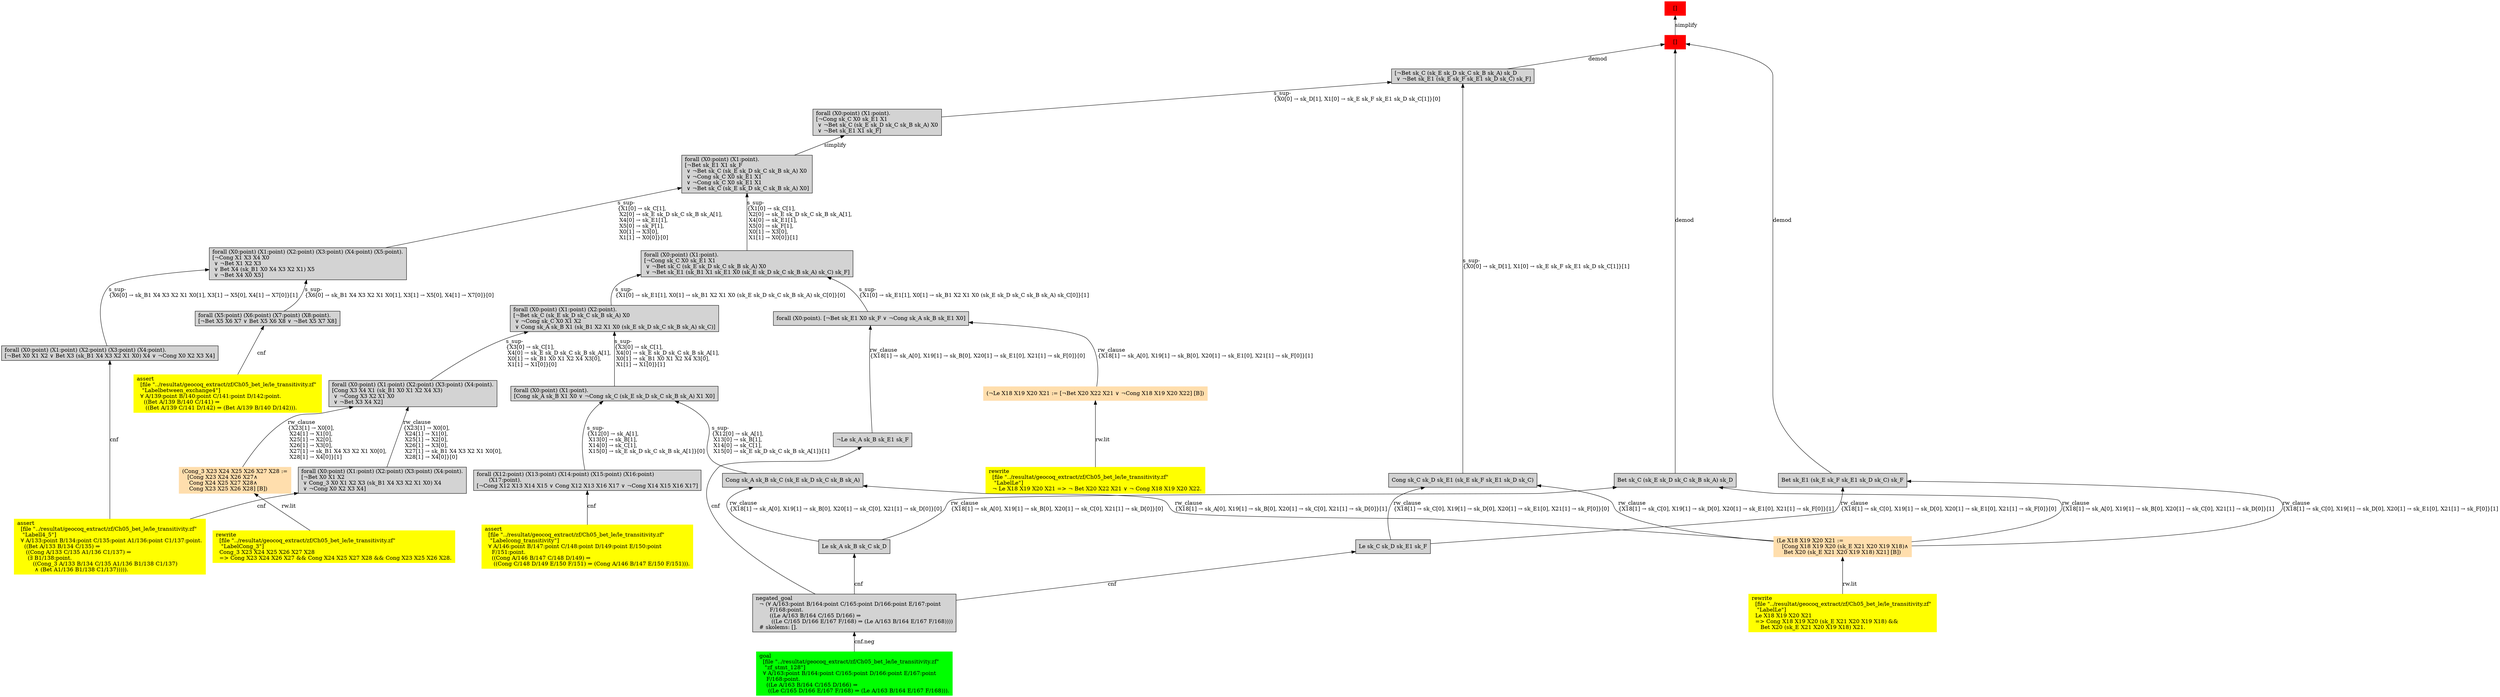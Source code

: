 digraph "unsat_graph" {
  vertex_0 [color=red, label="[]", shape=box, style=filled];
  vertex_0 -> vertex_1 [label="simplify", dir="back"];
  vertex_1 [color=red, label="[]", shape=box, style=filled];
  vertex_1 -> vertex_2 [label="demod", dir="back"];
  vertex_2 [shape=box, label="Bet sk_E1 (sk_E sk_F sk_E1 sk_D sk_C) sk_F\l", style=filled];
  vertex_2 -> vertex_3 [label="rw_clause\l\{X18[1] → sk_C[0], X19[1] → sk_D[0], X20[1] → sk_E1[0], X21[1] → sk_F[0]\}[1]\l", dir="back"];
  vertex_3 [color=navajowhite, shape=box, label="(Le X18 X19 X20 X21 :=\l   [Cong X18 X19 X20 (sk_E X21 X20 X19 X18)∧\l    Bet X20 (sk_E X21 X20 X19 X18) X21] [B])\l", style=filled];
  vertex_3 -> vertex_4 [label="rw.lit", dir="back"];
  vertex_4 [color=yellow, shape=box, label="rewrite\l  [file \"../resultat/geocoq_extract/zf/Ch05_bet_le/le_transitivity.zf\" \l   \"LabelLe\"]\l  Le X18 X19 X20 X21\l  =\> Cong X18 X19 X20 (sk_E X21 X20 X19 X18) && \l     Bet X20 (sk_E X21 X20 X19 X18) X21.\l", style=filled];
  vertex_2 -> vertex_5 [label="rw_clause\l\{X18[1] → sk_C[0], X19[1] → sk_D[0], X20[1] → sk_E1[0], X21[1] → sk_F[0]\}[0]\l", dir="back"];
  vertex_5 [shape=box, label="Le sk_C sk_D sk_E1 sk_F\l", style=filled];
  vertex_5 -> vertex_6 [label="cnf", dir="back"];
  vertex_6 [shape=box, label="negated_goal\l  ¬ (∀ A/163:point B/164:point C/165:point D/166:point E/167:point \l        F/168:point.\l        ((Le A/163 B/164 C/165 D/166) ⇒\l         ((Le C/165 D/166 E/167 F/168) ⇒ (Le A/163 B/164 E/167 F/168))))\l  # skolems: [].\l", style=filled];
  vertex_6 -> vertex_7 [label="cnf.neg", dir="back"];
  vertex_7 [color=green, shape=box, label="goal\l  [file \"../resultat/geocoq_extract/zf/Ch05_bet_le/le_transitivity.zf\" \l   \"zf_stmt_128\"]\l  ∀ A/163:point B/164:point C/165:point D/166:point E/167:point \l    F/168:point.\l    ((Le A/163 B/164 C/165 D/166) ⇒\l     ((Le C/165 D/166 E/167 F/168) ⇒ (Le A/163 B/164 E/167 F/168))).\l", style=filled];
  vertex_1 -> vertex_8 [label="demod", dir="back"];
  vertex_8 [shape=box, label="Bet sk_C (sk_E sk_D sk_C sk_B sk_A) sk_D\l", style=filled];
  vertex_8 -> vertex_3 [label="rw_clause\l\{X18[1] → sk_A[0], X19[1] → sk_B[0], X20[1] → sk_C[0], X21[1] → sk_D[0]\}[1]\l", dir="back"];
  vertex_8 -> vertex_9 [label="rw_clause\l\{X18[1] → sk_A[0], X19[1] → sk_B[0], X20[1] → sk_C[0], X21[1] → sk_D[0]\}[0]\l", dir="back"];
  vertex_9 [shape=box, label="Le sk_A sk_B sk_C sk_D\l", style=filled];
  vertex_9 -> vertex_6 [label="cnf", dir="back"];
  vertex_1 -> vertex_10 [label="demod", dir="back"];
  vertex_10 [shape=box, label="[¬Bet sk_C (sk_E sk_D sk_C sk_B sk_A) sk_D\l ∨ ¬Bet sk_E1 (sk_E sk_F sk_E1 sk_D sk_C) sk_F]\l", style=filled];
  vertex_10 -> vertex_11 [label="s_sup-\l\{X0[0] → sk_D[1], X1[0] → sk_E sk_F sk_E1 sk_D sk_C[1]\}[0]\l", dir="back"];
  vertex_11 [shape=box, label="forall (X0:point) (X1:point).\l[¬Cong sk_C X0 sk_E1 X1\l ∨ ¬Bet sk_C (sk_E sk_D sk_C sk_B sk_A) X0\l ∨ ¬Bet sk_E1 X1 sk_F]\l", style=filled];
  vertex_11 -> vertex_12 [label="simplify", dir="back"];
  vertex_12 [shape=box, label="forall (X0:point) (X1:point).\l[¬Bet sk_E1 X1 sk_F\l ∨ ¬Bet sk_C (sk_E sk_D sk_C sk_B sk_A) X0\l ∨ ¬Cong sk_C X0 sk_E1 X1\l ∨ ¬Cong sk_C X0 sk_E1 X1\l ∨ ¬Bet sk_C (sk_E sk_D sk_C sk_B sk_A) X0]\l", style=filled];
  vertex_12 -> vertex_13 [label="s_sup-\l\{X1[0] → sk_C[1], \l X2[0] → sk_E sk_D sk_C sk_B sk_A[1], \l X4[0] → sk_E1[1], \l X5[0] → sk_F[1], \l X0[1] → X3[0], \l X1[1] → X0[0]\}[1]\l", dir="back"];
  vertex_13 [shape=box, label="forall (X0:point) (X1:point).\l[¬Cong sk_C X0 sk_E1 X1\l ∨ ¬Bet sk_C (sk_E sk_D sk_C sk_B sk_A) X0\l ∨ ¬Bet sk_E1 (sk_B1 X1 sk_E1 X0 (sk_E sk_D sk_C sk_B sk_A) sk_C) sk_F]\l", style=filled];
  vertex_13 -> vertex_14 [label="s_sup-\l\{X1[0] → sk_E1[1], X0[1] → sk_B1 X2 X1 X0 (sk_E sk_D sk_C sk_B sk_A) sk_C[0]\}[1]\l", dir="back"];
  vertex_14 [shape=box, label="forall (X0:point). [¬Bet sk_E1 X0 sk_F ∨ ¬Cong sk_A sk_B sk_E1 X0]\l", style=filled];
  vertex_14 -> vertex_15 [label="rw_clause\l\{X18[1] → sk_A[0], X19[1] → sk_B[0], X20[1] → sk_E1[0], X21[1] → sk_F[0]\}[1]\l", dir="back"];
  vertex_15 [color=navajowhite, shape=box, label="(¬Le X18 X19 X20 X21 := [¬Bet X20 X22 X21 ∨ ¬Cong X18 X19 X20 X22] [B])\l", style=filled];
  vertex_15 -> vertex_16 [label="rw.lit", dir="back"];
  vertex_16 [color=yellow, shape=box, label="rewrite\l  [file \"../resultat/geocoq_extract/zf/Ch05_bet_le/le_transitivity.zf\" \l   \"LabelLe\"]\l  ¬ Le X18 X19 X20 X21 =\> ¬ Bet X20 X22 X21 ∨ ¬ Cong X18 X19 X20 X22.\l", style=filled];
  vertex_14 -> vertex_17 [label="rw_clause\l\{X18[1] → sk_A[0], X19[1] → sk_B[0], X20[1] → sk_E1[0], X21[1] → sk_F[0]\}[0]\l", dir="back"];
  vertex_17 [shape=box, label="¬Le sk_A sk_B sk_E1 sk_F\l", style=filled];
  vertex_17 -> vertex_6 [label="cnf", dir="back"];
  vertex_13 -> vertex_18 [label="s_sup-\l\{X1[0] → sk_E1[1], X0[1] → sk_B1 X2 X1 X0 (sk_E sk_D sk_C sk_B sk_A) sk_C[0]\}[0]\l", dir="back"];
  vertex_18 [shape=box, label="forall (X0:point) (X1:point) (X2:point).\l[¬Bet sk_C (sk_E sk_D sk_C sk_B sk_A) X0\l ∨ ¬Cong sk_C X0 X1 X2\l ∨ Cong sk_A sk_B X1 (sk_B1 X2 X1 X0 (sk_E sk_D sk_C sk_B sk_A) sk_C)]\l", style=filled];
  vertex_18 -> vertex_19 [label="s_sup-\l\{X3[0] → sk_C[1], \l X4[0] → sk_E sk_D sk_C sk_B sk_A[1], \l X0[1] → sk_B1 X0 X1 X2 X4 X3[0], \l X1[1] → X1[0]\}[1]\l", dir="back"];
  vertex_19 [shape=box, label="forall (X0:point) (X1:point).\l[Cong sk_A sk_B X1 X0 ∨ ¬Cong sk_C (sk_E sk_D sk_C sk_B sk_A) X1 X0]\l", style=filled];
  vertex_19 -> vertex_20 [label="s_sup-\l\{X12[0] → sk_A[1], \l X13[0] → sk_B[1], \l X14[0] → sk_C[1], \l X15[0] → sk_E sk_D sk_C sk_B sk_A[1]\}[0]\l", dir="back"];
  vertex_20 [shape=box, label="forall (X12:point) (X13:point) (X14:point) (X15:point) (X16:point) \l       (X17:point).\l[¬Cong X12 X13 X14 X15 ∨ Cong X12 X13 X16 X17 ∨ ¬Cong X14 X15 X16 X17]\l", style=filled];
  vertex_20 -> vertex_21 [label="cnf", dir="back"];
  vertex_21 [color=yellow, shape=box, label="assert\l  [file \"../resultat/geocoq_extract/zf/Ch05_bet_le/le_transitivity.zf\" \l   \"Labelcong_transitivity\"]\l  ∀ A/146:point B/147:point C/148:point D/149:point E/150:point \l    F/151:point.\l    ((Cong A/146 B/147 C/148 D/149) ⇒\l     ((Cong C/148 D/149 E/150 F/151) ⇒ (Cong A/146 B/147 E/150 F/151))).\l", style=filled];
  vertex_19 -> vertex_22 [label="s_sup-\l\{X12[0] → sk_A[1], \l X13[0] → sk_B[1], \l X14[0] → sk_C[1], \l X15[0] → sk_E sk_D sk_C sk_B sk_A[1]\}[1]\l", dir="back"];
  vertex_22 [shape=box, label="Cong sk_A sk_B sk_C (sk_E sk_D sk_C sk_B sk_A)\l", style=filled];
  vertex_22 -> vertex_3 [label="rw_clause\l\{X18[1] → sk_A[0], X19[1] → sk_B[0], X20[1] → sk_C[0], X21[1] → sk_D[0]\}[1]\l", dir="back"];
  vertex_22 -> vertex_9 [label="rw_clause\l\{X18[1] → sk_A[0], X19[1] → sk_B[0], X20[1] → sk_C[0], X21[1] → sk_D[0]\}[0]\l", dir="back"];
  vertex_18 -> vertex_23 [label="s_sup-\l\{X3[0] → sk_C[1], \l X4[0] → sk_E sk_D sk_C sk_B sk_A[1], \l X0[1] → sk_B1 X0 X1 X2 X4 X3[0], \l X1[1] → X1[0]\}[0]\l", dir="back"];
  vertex_23 [shape=box, label="forall (X0:point) (X1:point) (X2:point) (X3:point) (X4:point).\l[Cong X3 X4 X1 (sk_B1 X0 X1 X2 X4 X3)\l ∨ ¬Cong X3 X2 X1 X0\l ∨ ¬Bet X3 X4 X2]\l", style=filled];
  vertex_23 -> vertex_24 [label="rw_clause\l\{X23[1] → X0[0], \l X24[1] → X1[0], \l X25[1] → X2[0], \l X26[1] → X3[0], \l X27[1] → sk_B1 X4 X3 X2 X1 X0[0], \l X28[1] → X4[0]\}[1]\l", dir="back"];
  vertex_24 [color=navajowhite, shape=box, label="(Cong_3 X23 X24 X25 X26 X27 X28 :=\l   [Cong X23 X24 X26 X27∧\l    Cong X24 X25 X27 X28∧\l    Cong X23 X25 X26 X28] [B])\l", style=filled];
  vertex_24 -> vertex_25 [label="rw.lit", dir="back"];
  vertex_25 [color=yellow, shape=box, label="rewrite\l  [file \"../resultat/geocoq_extract/zf/Ch05_bet_le/le_transitivity.zf\" \l   \"LabelCong_3\"]\l  Cong_3 X23 X24 X25 X26 X27 X28\l  =\> Cong X23 X24 X26 X27 && Cong X24 X25 X27 X28 && Cong X23 X25 X26 X28.\l", style=filled];
  vertex_23 -> vertex_26 [label="rw_clause\l\{X23[1] → X0[0], \l X24[1] → X1[0], \l X25[1] → X2[0], \l X26[1] → X3[0], \l X27[1] → sk_B1 X4 X3 X2 X1 X0[0], \l X28[1] → X4[0]\}[0]\l", dir="back"];
  vertex_26 [shape=box, label="forall (X0:point) (X1:point) (X2:point) (X3:point) (X4:point).\l[¬Bet X0 X1 X2\l ∨ Cong_3 X0 X1 X2 X3 (sk_B1 X4 X3 X2 X1 X0) X4\l ∨ ¬Cong X0 X2 X3 X4]\l", style=filled];
  vertex_26 -> vertex_27 [label="cnf", dir="back"];
  vertex_27 [color=yellow, shape=box, label="assert\l  [file \"../resultat/geocoq_extract/zf/Ch05_bet_le/le_transitivity.zf\" \l   \"Labell4_5\"]\l  ∀ A/133:point B/134:point C/135:point A1/136:point C1/137:point.\l    ((Bet A/133 B/134 C/135) ⇒\l     ((Cong A/133 C/135 A1/136 C1/137) ⇒\l      (∃ B1/138:point.\l         ((Cong_3 A/133 B/134 C/135 A1/136 B1/138 C1/137)\l          ∧ (Bet A1/136 B1/138 C1/137))))).\l", style=filled];
  vertex_12 -> vertex_28 [label="s_sup-\l\{X1[0] → sk_C[1], \l X2[0] → sk_E sk_D sk_C sk_B sk_A[1], \l X4[0] → sk_E1[1], \l X5[0] → sk_F[1], \l X0[1] → X3[0], \l X1[1] → X0[0]\}[0]\l", dir="back"];
  vertex_28 [shape=box, label="forall (X0:point) (X1:point) (X2:point) (X3:point) (X4:point) (X5:point).\l[¬Cong X1 X3 X4 X0\l ∨ ¬Bet X1 X2 X3\l ∨ Bet X4 (sk_B1 X0 X4 X3 X2 X1) X5\l ∨ ¬Bet X4 X0 X5]\l", style=filled];
  vertex_28 -> vertex_29 [label="s_sup-\l\{X6[0] → sk_B1 X4 X3 X2 X1 X0[1], X3[1] → X5[0], X4[1] → X7[0]\}[0]\l", dir="back"];
  vertex_29 [shape=box, label="forall (X5:point) (X6:point) (X7:point) (X8:point).\l[¬Bet X5 X6 X7 ∨ Bet X5 X6 X8 ∨ ¬Bet X5 X7 X8]\l", style=filled];
  vertex_29 -> vertex_30 [label="cnf", dir="back"];
  vertex_30 [color=yellow, shape=box, label="assert\l  [file \"../resultat/geocoq_extract/zf/Ch05_bet_le/le_transitivity.zf\" \l   \"Labelbetween_exchange4\"]\l  ∀ A/139:point B/140:point C/141:point D/142:point.\l    ((Bet A/139 B/140 C/141) ⇒\l     ((Bet A/139 C/141 D/142) ⇒ (Bet A/139 B/140 D/142))).\l", style=filled];
  vertex_28 -> vertex_31 [label="s_sup-\l\{X6[0] → sk_B1 X4 X3 X2 X1 X0[1], X3[1] → X5[0], X4[1] → X7[0]\}[1]\l", dir="back"];
  vertex_31 [shape=box, label="forall (X0:point) (X1:point) (X2:point) (X3:point) (X4:point).\l[¬Bet X0 X1 X2 ∨ Bet X3 (sk_B1 X4 X3 X2 X1 X0) X4 ∨ ¬Cong X0 X2 X3 X4]\l", style=filled];
  vertex_31 -> vertex_27 [label="cnf", dir="back"];
  vertex_10 -> vertex_32 [label="s_sup-\l\{X0[0] → sk_D[1], X1[0] → sk_E sk_F sk_E1 sk_D sk_C[1]\}[1]\l", dir="back"];
  vertex_32 [shape=box, label="Cong sk_C sk_D sk_E1 (sk_E sk_F sk_E1 sk_D sk_C)\l", style=filled];
  vertex_32 -> vertex_3 [label="rw_clause\l\{X18[1] → sk_C[0], X19[1] → sk_D[0], X20[1] → sk_E1[0], X21[1] → sk_F[0]\}[1]\l", dir="back"];
  vertex_32 -> vertex_5 [label="rw_clause\l\{X18[1] → sk_C[0], X19[1] → sk_D[0], X20[1] → sk_E1[0], X21[1] → sk_F[0]\}[0]\l", dir="back"];
  }



